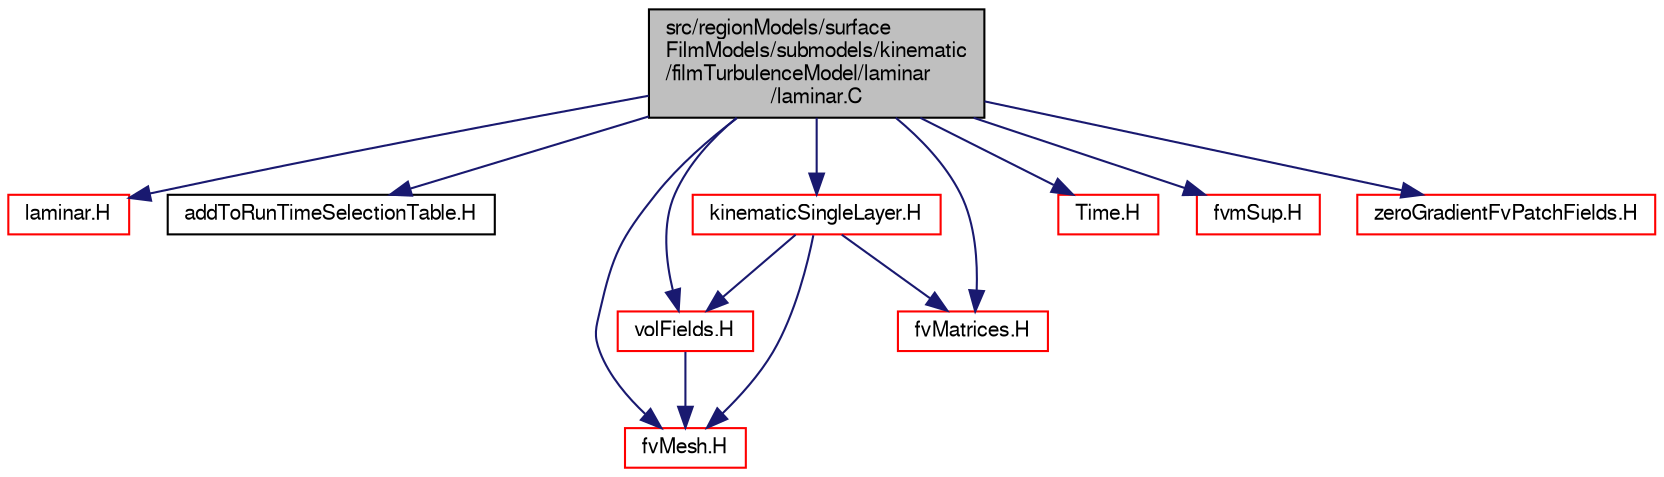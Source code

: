 digraph "src/regionModels/surfaceFilmModels/submodels/kinematic/filmTurbulenceModel/laminar/laminar.C"
{
  bgcolor="transparent";
  edge [fontname="FreeSans",fontsize="10",labelfontname="FreeSans",labelfontsize="10"];
  node [fontname="FreeSans",fontsize="10",shape=record];
  Node0 [label="src/regionModels/surface\lFilmModels/submodels/kinematic\l/filmTurbulenceModel/laminar\l/laminar.C",height=0.2,width=0.4,color="black", fillcolor="grey75", style="filled", fontcolor="black"];
  Node0 -> Node1 [color="midnightblue",fontsize="10",style="solid",fontname="FreeSans"];
  Node1 [label="laminar.H",height=0.2,width=0.4,color="red",URL="$a39191.html"];
  Node0 -> Node335 [color="midnightblue",fontsize="10",style="solid",fontname="FreeSans"];
  Node335 [label="addToRunTimeSelectionTable.H",height=0.2,width=0.4,color="black",URL="$a09263.html",tooltip="Macros for easy insertion into run-time selection tables. "];
  Node0 -> Node191 [color="midnightblue",fontsize="10",style="solid",fontname="FreeSans"];
  Node191 [label="fvMesh.H",height=0.2,width=0.4,color="red",URL="$a03533.html"];
  Node0 -> Node336 [color="midnightblue",fontsize="10",style="solid",fontname="FreeSans"];
  Node336 [label="fvMatrices.H",height=0.2,width=0.4,color="red",URL="$a03272.html",tooltip="A special matrix type and solver, designed for finite volume solutions of scalar equations. "];
  Node0 -> Node349 [color="midnightblue",fontsize="10",style="solid",fontname="FreeSans"];
  Node349 [label="Time.H",height=0.2,width=0.4,color="red",URL="$a09311.html"];
  Node0 -> Node93 [color="midnightblue",fontsize="10",style="solid",fontname="FreeSans"];
  Node93 [label="volFields.H",height=0.2,width=0.4,color="red",URL="$a02750.html"];
  Node93 -> Node191 [color="midnightblue",fontsize="10",style="solid",fontname="FreeSans"];
  Node0 -> Node368 [color="midnightblue",fontsize="10",style="solid",fontname="FreeSans"];
  Node368 [label="fvmSup.H",height=0.2,width=0.4,color="red",URL="$a03083.html",tooltip="Calculate the matrix for implicit and explicit sources. "];
  Node0 -> Node371 [color="midnightblue",fontsize="10",style="solid",fontname="FreeSans"];
  Node371 [label="kinematicSingleLayer.H",height=0.2,width=0.4,color="red",URL="$a14174.html"];
  Node371 -> Node191 [color="midnightblue",fontsize="10",style="solid",fontname="FreeSans"];
  Node371 -> Node93 [color="midnightblue",fontsize="10",style="solid",fontname="FreeSans"];
  Node371 -> Node336 [color="midnightblue",fontsize="10",style="solid",fontname="FreeSans"];
  Node0 -> Node383 [color="midnightblue",fontsize="10",style="solid",fontname="FreeSans"];
  Node383 [label="zeroGradientFvPatchFields.H",height=0.2,width=0.4,color="red",URL="$a01547.html"];
}
